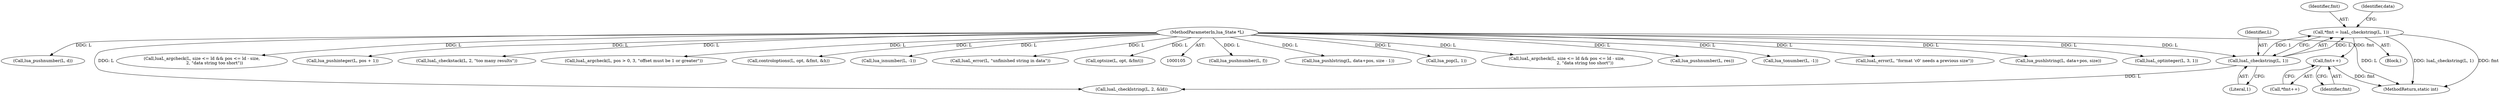 digraph "0_redis_e89086e09a38cc6713bcd4b9c29abf92cf393936@pointer" {
"1000155" [label="(Call,fmt++)"];
"1000110" [label="(Call,*fmt = luaL_checkstring(L, 1))"];
"1000112" [label="(Call,luaL_checkstring(L, 1))"];
"1000106" [label="(MethodParameterIn,lua_State *L)"];
"1000249" [label="(Call,lua_pushnumber(L, f))"];
"1000365" [label="(Call,lua_pushlstring(L, data+pos, size - 1))"];
"1000307" [label="(Call,lua_pop(L, 1))"];
"1000312" [label="(Call,luaL_argcheck(L, size <= ld && pos <= ld - size,\n                           2, \"data string too short\"))"];
"1000111" [label="(Identifier,fmt)"];
"1000220" [label="(Call,lua_pushnumber(L, res))"];
"1000106" [label="(MethodParameterIn,lua_State *L)"];
"1000303" [label="(Call,lua_tonumber(L, -1))"];
"1000114" [label="(Literal,1)"];
"1000298" [label="(Call,luaL_error(L, \"format 'c0' needs a previous size\"))"];
"1000110" [label="(Call,*fmt = luaL_checkstring(L, 1))"];
"1000325" [label="(Call,lua_pushlstring(L, data+pos, size))"];
"1000127" [label="(Call,luaL_optinteger(L, 3, 1))"];
"1000275" [label="(Call,lua_pushnumber(L, d))"];
"1000119" [label="(Call,luaL_checklstring(L, 2, &ld))"];
"1000118" [label="(Identifier,data)"];
"1000396" [label="(MethodReturn,static int)"];
"1000113" [label="(Identifier,L)"];
"1000173" [label="(Call,luaL_argcheck(L, size <= ld && pos <= ld - size,\n                   2, \"data string too short\"))"];
"1000387" [label="(Call,lua_pushinteger(L, pos + 1))"];
"1000186" [label="(Call,luaL_checkstack(L, 2, \"too many results\"))"];
"1000156" [label="(Identifier,fmt)"];
"1000131" [label="(Call,luaL_argcheck(L, pos > 0, 3, \"offset must be 1 or greater\"))"];
"1000112" [label="(Call,luaL_checkstring(L, 1))"];
"1000377" [label="(Call,controloptions(L, opt, &fmt, &h))"];
"1000294" [label="(Call,lua_isnumber(L, -1))"];
"1000353" [label="(Call,luaL_error(L, \"unfinished string in data\"))"];
"1000107" [label="(Block,)"];
"1000155" [label="(Call,fmt++)"];
"1000154" [label="(Call,*fmt++)"];
"1000160" [label="(Call,optsize(L, opt, &fmt))"];
"1000155" -> "1000154"  [label="AST: "];
"1000155" -> "1000156"  [label="CFG: "];
"1000156" -> "1000155"  [label="AST: "];
"1000154" -> "1000155"  [label="CFG: "];
"1000155" -> "1000396"  [label="DDG: fmt"];
"1000110" -> "1000155"  [label="DDG: fmt"];
"1000110" -> "1000107"  [label="AST: "];
"1000110" -> "1000112"  [label="CFG: "];
"1000111" -> "1000110"  [label="AST: "];
"1000112" -> "1000110"  [label="AST: "];
"1000118" -> "1000110"  [label="CFG: "];
"1000110" -> "1000396"  [label="DDG: luaL_checkstring(L, 1)"];
"1000110" -> "1000396"  [label="DDG: fmt"];
"1000112" -> "1000110"  [label="DDG: L"];
"1000112" -> "1000110"  [label="DDG: 1"];
"1000112" -> "1000114"  [label="CFG: "];
"1000113" -> "1000112"  [label="AST: "];
"1000114" -> "1000112"  [label="AST: "];
"1000106" -> "1000112"  [label="DDG: L"];
"1000112" -> "1000119"  [label="DDG: L"];
"1000106" -> "1000105"  [label="AST: "];
"1000106" -> "1000396"  [label="DDG: L"];
"1000106" -> "1000119"  [label="DDG: L"];
"1000106" -> "1000127"  [label="DDG: L"];
"1000106" -> "1000131"  [label="DDG: L"];
"1000106" -> "1000160"  [label="DDG: L"];
"1000106" -> "1000173"  [label="DDG: L"];
"1000106" -> "1000186"  [label="DDG: L"];
"1000106" -> "1000220"  [label="DDG: L"];
"1000106" -> "1000249"  [label="DDG: L"];
"1000106" -> "1000275"  [label="DDG: L"];
"1000106" -> "1000294"  [label="DDG: L"];
"1000106" -> "1000298"  [label="DDG: L"];
"1000106" -> "1000303"  [label="DDG: L"];
"1000106" -> "1000307"  [label="DDG: L"];
"1000106" -> "1000312"  [label="DDG: L"];
"1000106" -> "1000325"  [label="DDG: L"];
"1000106" -> "1000353"  [label="DDG: L"];
"1000106" -> "1000365"  [label="DDG: L"];
"1000106" -> "1000377"  [label="DDG: L"];
"1000106" -> "1000387"  [label="DDG: L"];
}
